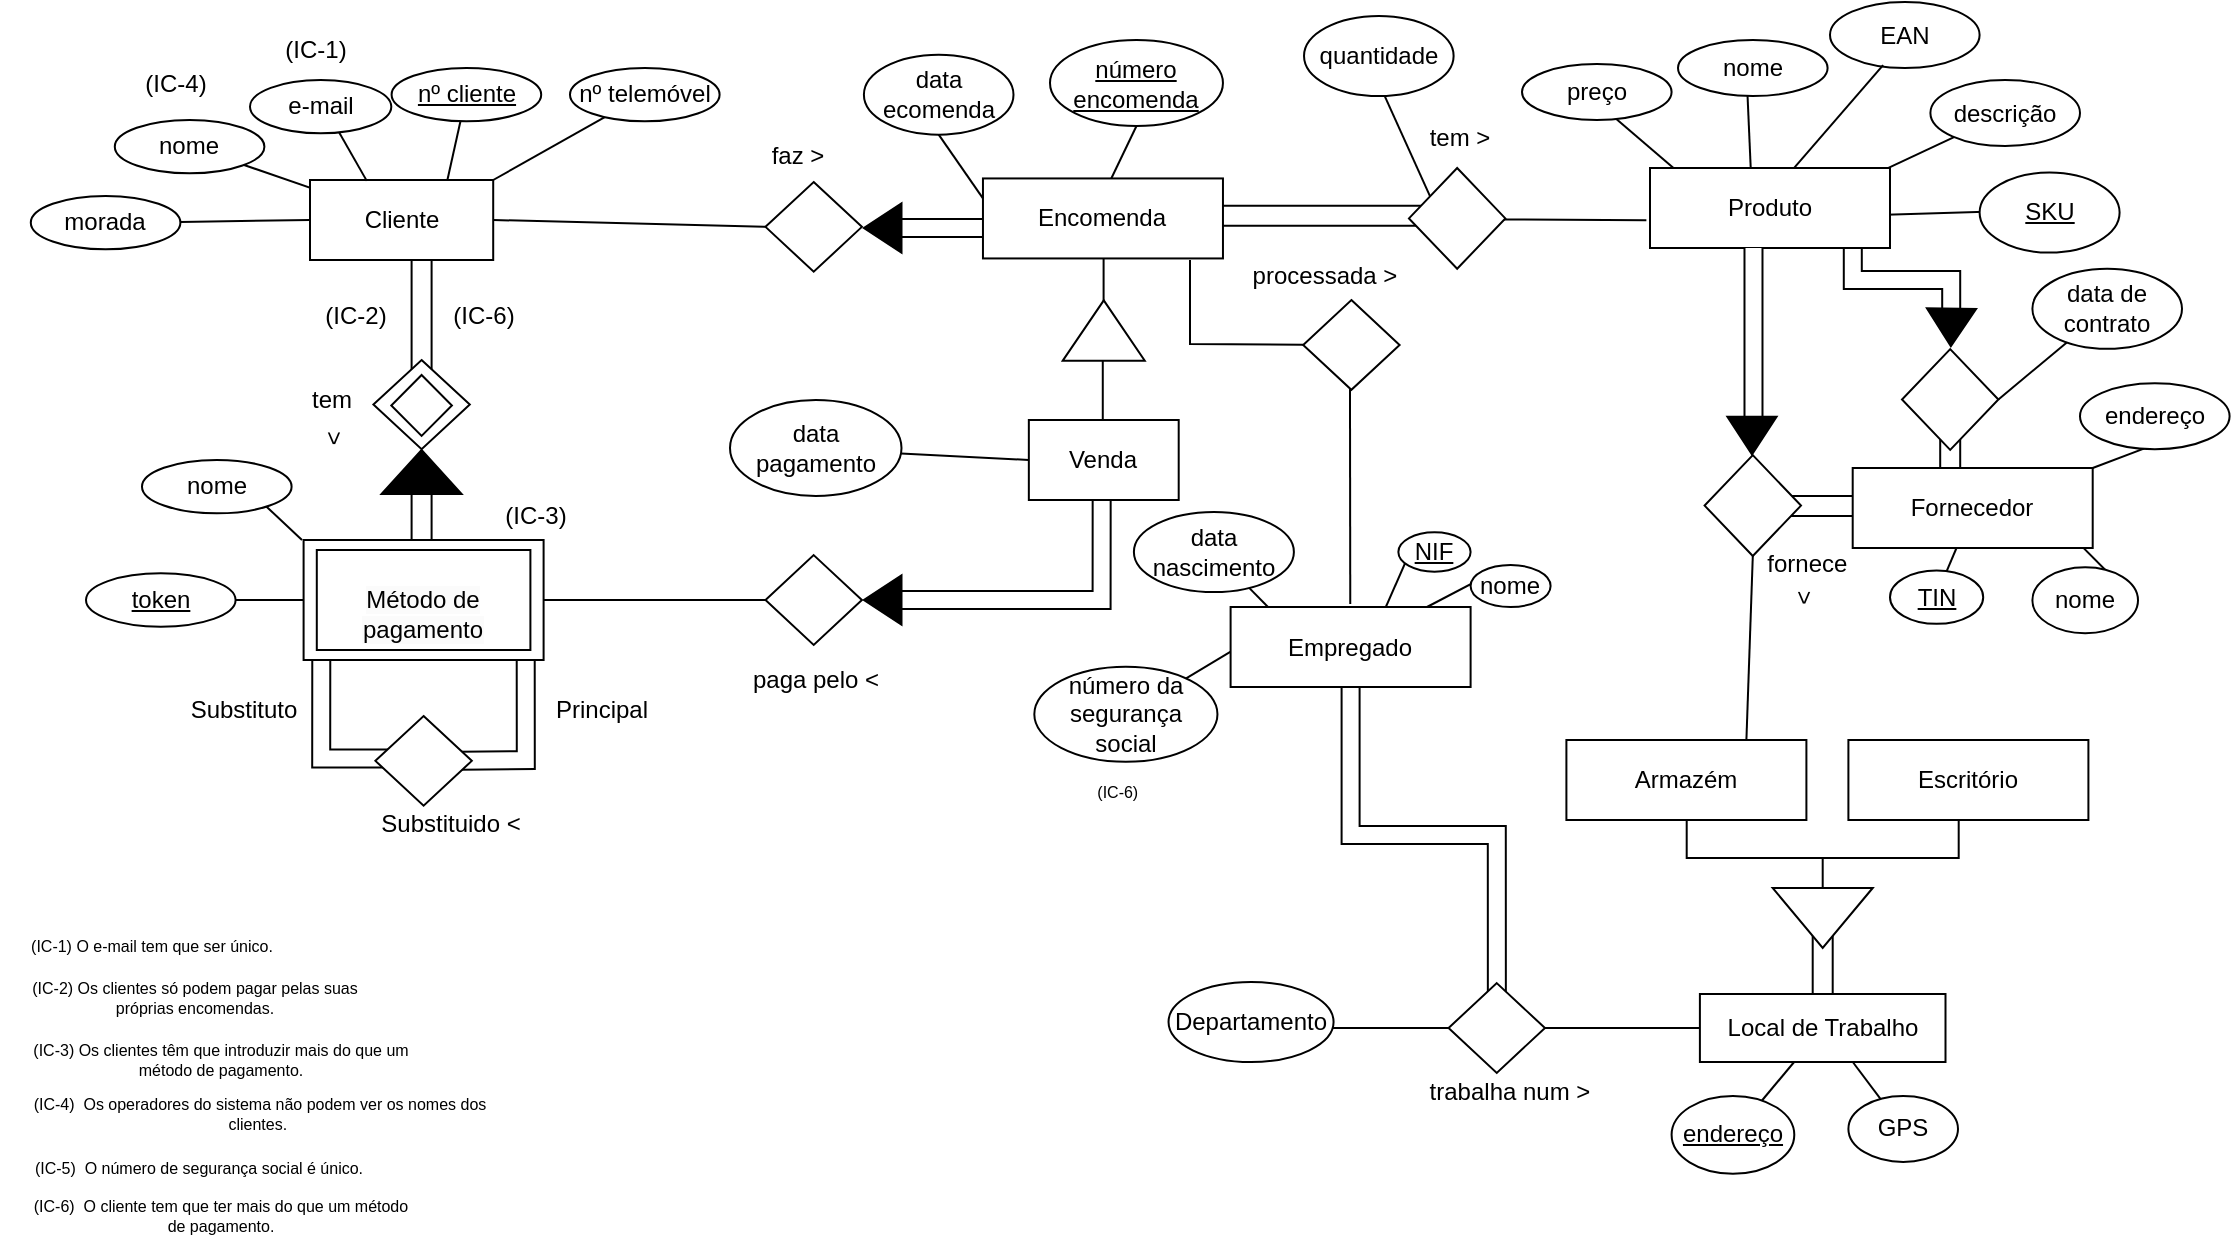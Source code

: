 <mxfile version="21.2.9" type="github">
  <diagram name="Página-1" id="aeVE_0QP12hosvdcAEiu">
    <mxGraphModel dx="1187" dy="674" grid="1" gridSize="10" guides="1" tooltips="1" connect="1" arrows="1" fold="1" page="1" pageScale="1" pageWidth="1169" pageHeight="827" math="0" shadow="0">
      <root>
        <mxCell id="0" />
        <mxCell id="1" parent="0" />
        <mxCell id="RuHYsbijBRLqxRh3P46q-17" value="" style="shape=filledEdge;curved=0;rounded=0;fixDash=1;endArrow=none;strokeWidth=10;fillColor=#ffffff;edgeStyle=orthogonalEdgeStyle;html=1;entryX=0.845;entryY=0.944;entryDx=0;entryDy=0;entryPerimeter=0;" edge="1" parent="1" source="RuHYsbijBRLqxRh3P46q-14" target="XoQEpPvW4UXOymJID51b-102">
          <mxGeometry width="60" height="40" relative="1" as="geometry">
            <mxPoint x="889.99" y="186.96" as="sourcePoint" />
            <mxPoint x="951.34" y="144.66" as="targetPoint" />
            <Array as="points">
              <mxPoint x="1001" y="160" />
              <mxPoint x="951" y="160" />
            </Array>
          </mxGeometry>
        </mxCell>
        <mxCell id="RuHYsbijBRLqxRh3P46q-8" value="" style="shape=partialRectangle;whiteSpace=wrap;html=1;left=0;right=0;fillColor=none;rotation=0;" vertex="1" parent="1">
          <mxGeometry x="916" y="268" width="60" height="10" as="geometry" />
        </mxCell>
        <mxCell id="RuHYsbijBRLqxRh3P46q-7" value="" style="shape=partialRectangle;whiteSpace=wrap;html=1;left=0;right=0;fillColor=none;rotation=90;" vertex="1" parent="1">
          <mxGeometry x="970.1" y="227.96" width="60" height="10" as="geometry" />
        </mxCell>
        <mxCell id="RuHYsbijBRLqxRh3P46q-6" value="" style="endArrow=none;html=1;rounded=0;entryX=0.952;entryY=0.97;entryDx=0;entryDy=0;entryPerimeter=0;exitX=0.743;exitY=0.127;exitDx=0;exitDy=0;exitPerimeter=0;" edge="1" parent="1" source="j0QKD9REqWJEBM6iFjKV-131" target="j0QKD9REqWJEBM6iFjKV-123">
          <mxGeometry width="50" height="50" relative="1" as="geometry">
            <mxPoint x="1070.2" y="327" as="sourcePoint" />
            <mxPoint x="1120.2" y="277" as="targetPoint" />
          </mxGeometry>
        </mxCell>
        <mxCell id="Mku-w9CaR9M3IDNuvVJk-2" value="" style="endArrow=none;html=1;rounded=0;exitX=-0.015;exitY=0.654;exitDx=0;exitDy=0;entryX=0.841;entryY=0.51;entryDx=0;entryDy=0;entryPerimeter=0;exitPerimeter=0;" parent="1" source="XoQEpPvW4UXOymJID51b-102" target="XoQEpPvW4UXOymJID51b-15" edge="1">
          <mxGeometry width="50" height="50" relative="1" as="geometry">
            <mxPoint x="844.1" y="128.69" as="sourcePoint" />
            <mxPoint x="779.1" y="129.69" as="targetPoint" />
          </mxGeometry>
        </mxCell>
        <mxCell id="Mku-w9CaR9M3IDNuvVJk-3" value="" style="endArrow=none;html=1;rounded=0;exitX=0.515;exitY=0.883;exitDx=0;exitDy=0;exitPerimeter=0;" parent="1" edge="1">
          <mxGeometry width="50" height="50" relative="1" as="geometry">
            <mxPoint x="699.96" y="190" as="sourcePoint" />
            <mxPoint x="700.13" y="322" as="targetPoint" />
            <Array as="points" />
          </mxGeometry>
        </mxCell>
        <mxCell id="XoQEpPvW4UXOymJID51b-99" value="" style="shape=filledEdge;curved=0;rounded=0;fixDash=1;endArrow=none;strokeWidth=10;fillColor=#ffffff;edgeStyle=orthogonalEdgeStyle;html=1;entryX=0.978;entryY=0.905;entryDx=0;entryDy=0;entryPerimeter=0;" parent="1" target="XoQEpPvW4UXOymJID51b-95" edge="1">
          <mxGeometry width="60" height="40" relative="1" as="geometry">
            <mxPoint x="254" y="400.36" as="sourcePoint" />
            <mxPoint x="314" y="360.36" as="targetPoint" />
            <Array as="points">
              <mxPoint x="255" y="400" />
              <mxPoint x="288" y="400" />
            </Array>
          </mxGeometry>
        </mxCell>
        <mxCell id="XoQEpPvW4UXOymJID51b-100" value="" style="shape=filledEdge;curved=0;rounded=0;fixDash=1;endArrow=none;strokeWidth=10;fillColor=#ffffff;edgeStyle=orthogonalEdgeStyle;html=1;exitX=0.021;exitY=0.898;exitDx=0;exitDy=0;exitPerimeter=0;entryX=0.152;entryY=0.474;entryDx=0;entryDy=0;entryPerimeter=0;" parent="1" source="XoQEpPvW4UXOymJID51b-95" target="XoQEpPvW4UXOymJID51b-17" edge="1">
          <mxGeometry width="60" height="40" relative="1" as="geometry">
            <mxPoint x="112.88" y="389.52" as="sourcePoint" />
            <mxPoint x="210" y="400" as="targetPoint" />
            <Array as="points">
              <mxPoint x="186" y="399" />
            </Array>
          </mxGeometry>
        </mxCell>
        <mxCell id="XoQEpPvW4UXOymJID51b-89" value="" style="shape=filledEdge;curved=0;rounded=0;fixDash=1;endArrow=none;strokeWidth=10;fillColor=#ffffff;edgeStyle=orthogonalEdgeStyle;html=1;exitX=0.5;exitY=1;exitDx=0;exitDy=0;entryX=0.501;entryY=0.188;entryDx=0;entryDy=0;entryPerimeter=0;" parent="1" source="XoQEpPvW4UXOymJID51b-48" target="XoQEpPvW4UXOymJID51b-82" edge="1">
          <mxGeometry width="60" height="40" relative="1" as="geometry">
            <mxPoint x="690" y="450" as="sourcePoint" />
            <mxPoint x="720" y="540" as="targetPoint" />
          </mxGeometry>
        </mxCell>
        <mxCell id="XoQEpPvW4UXOymJID51b-73" value="" style="endArrow=none;html=1;rounded=0;entryX=0.413;entryY=0.045;entryDx=0;entryDy=0;entryPerimeter=0;" parent="1" source="XoQEpPvW4UXOymJID51b-48" target="XoQEpPvW4UXOymJID51b-63" edge="1">
          <mxGeometry width="50" height="50" relative="1" as="geometry">
            <mxPoint x="745.73" y="363" as="sourcePoint" />
            <mxPoint x="768.73" y="387" as="targetPoint" />
            <Array as="points" />
          </mxGeometry>
        </mxCell>
        <mxCell id="BxM8ZP69CIJhuokj28JI-13" value="" style="endArrow=none;html=1;rounded=0;" parent="1" target="BxM8ZP69CIJhuokj28JI-14" edge="1">
          <mxGeometry width="50" height="50" relative="1" as="geometry">
            <mxPoint x="190" y="117.33" as="sourcePoint" />
            <mxPoint x="224" y="90.663" as="targetPoint" />
          </mxGeometry>
        </mxCell>
        <mxCell id="XoQEpPvW4UXOymJID51b-60" value="" style="endArrow=none;html=1;rounded=0;exitX=0.028;exitY=0.508;exitDx=0;exitDy=0;exitPerimeter=0;" parent="1" source="XoQEpPvW4UXOymJID51b-48" target="XoQEpPvW4UXOymJID51b-61" edge="1">
          <mxGeometry width="50" height="50" relative="1" as="geometry">
            <mxPoint x="644.42" y="462.5" as="sourcePoint" />
            <mxPoint x="630.02" y="414.72" as="targetPoint" />
            <Array as="points" />
          </mxGeometry>
        </mxCell>
        <mxCell id="XoQEpPvW4UXOymJID51b-59" value="" style="endArrow=none;html=1;rounded=0;exitX=0.162;exitY=0.019;exitDx=0;exitDy=0;exitPerimeter=0;" parent="1" source="XoQEpPvW4UXOymJID51b-48" target="XoQEpPvW4UXOymJID51b-62" edge="1">
          <mxGeometry width="50" height="50" relative="1" as="geometry">
            <mxPoint x="649.6" y="363.5" as="sourcePoint" />
            <mxPoint x="628.42" y="409.5" as="targetPoint" />
            <Array as="points" />
          </mxGeometry>
        </mxCell>
        <mxCell id="XoQEpPvW4UXOymJID51b-65" value="" style="endArrow=none;html=1;rounded=0;entryX=0.24;entryY=0.175;entryDx=0;entryDy=0;entryPerimeter=0;exitX=0.5;exitY=1;exitDx=0;exitDy=0;" parent="1" source="XoQEpPvW4UXOymJID51b-48" target="XoQEpPvW4UXOymJID51b-64" edge="1">
          <mxGeometry width="50" height="50" relative="1" as="geometry">
            <mxPoint x="694.42" y="460.5" as="sourcePoint" />
            <mxPoint x="638.42" y="419.5" as="targetPoint" />
            <Array as="points" />
          </mxGeometry>
        </mxCell>
        <mxCell id="XoQEpPvW4UXOymJID51b-38" value="" style="endArrow=none;html=1;rounded=0;" parent="1" edge="1">
          <mxGeometry width="50" height="50" relative="1" as="geometry">
            <mxPoint x="576.8" y="171.52" as="sourcePoint" />
            <mxPoint x="576.8" y="141.52" as="targetPoint" />
          </mxGeometry>
        </mxCell>
        <mxCell id="XoQEpPvW4UXOymJID51b-32" value="" style="shape=filledEdge;curved=0;rounded=0;fixDash=1;endArrow=none;strokeWidth=10;fillColor=#ffffff;edgeStyle=orthogonalEdgeStyle;html=1;exitX=0;exitY=0.5;exitDx=0;exitDy=0;entryX=0.486;entryY=0.928;entryDx=0;entryDy=0;entryPerimeter=0;" parent="1" source="XoQEpPvW4UXOymJID51b-28" target="j0QKD9REqWJEBM6iFjKV-30" edge="1">
          <mxGeometry width="60" height="40" relative="1" as="geometry">
            <mxPoint x="610" y="314.75" as="sourcePoint" />
            <mxPoint x="670" y="274.75" as="targetPoint" />
          </mxGeometry>
        </mxCell>
        <mxCell id="j0QKD9REqWJEBM6iFjKV-134" value="" style="endArrow=none;html=1;rounded=0;entryX=1;entryY=0;entryDx=0;entryDy=0;exitX=0.427;exitY=0.991;exitDx=0;exitDy=0;exitPerimeter=0;" parent="1" source="XoQEpPvW4UXOymJID51b-46" target="j0QKD9REqWJEBM6iFjKV-123" edge="1">
          <mxGeometry width="50" height="50" relative="1" as="geometry">
            <mxPoint x="1106.519" y="218.427" as="sourcePoint" />
            <mxPoint x="1032" y="254" as="targetPoint" />
            <Array as="points" />
          </mxGeometry>
        </mxCell>
        <mxCell id="j0QKD9REqWJEBM6iFjKV-119" value="" style="endArrow=none;html=1;rounded=0;entryX=0.464;entryY=0.942;entryDx=0;entryDy=0;entryPerimeter=0;" parent="1" target="j0QKD9REqWJEBM6iFjKV-107" edge="1">
          <mxGeometry width="50" height="50" relative="1" as="geometry">
            <mxPoint x="900.523" y="107.82" as="sourcePoint" />
            <mxPoint x="853" y="57" as="targetPoint" />
            <Array as="points" />
          </mxGeometry>
        </mxCell>
        <mxCell id="j0QKD9REqWJEBM6iFjKV-118" value="" style="endArrow=none;html=1;rounded=0;exitX=0.175;exitY=0.059;exitDx=0;exitDy=0;entryX=0.605;entryY=0.923;entryDx=0;entryDy=0;entryPerimeter=0;exitPerimeter=0;" parent="1" target="j0QKD9REqWJEBM6iFjKV-106" edge="1">
          <mxGeometry width="50" height="50" relative="1" as="geometry">
            <mxPoint x="868.9" y="110.18" as="sourcePoint" />
            <mxPoint x="854.6" y="62.22" as="targetPoint" />
            <Array as="points" />
          </mxGeometry>
        </mxCell>
        <mxCell id="j0QKD9REqWJEBM6iFjKV-117" value="" style="endArrow=none;html=1;rounded=0;entryX=0.5;entryY=1;entryDx=0;entryDy=0;exitX=0;exitY=0.25;exitDx=0;exitDy=0;" parent="1" target="j0QKD9REqWJEBM6iFjKV-47" edge="1">
          <mxGeometry width="50" height="50" relative="1" as="geometry">
            <mxPoint x="579.8" y="111" as="sourcePoint" />
            <mxPoint x="557.8" y="79" as="targetPoint" />
            <Array as="points" />
          </mxGeometry>
        </mxCell>
        <mxCell id="j0QKD9REqWJEBM6iFjKV-114" value="" style="shape=filledEdge;curved=0;rounded=0;fixDash=1;endArrow=none;strokeWidth=10;fillColor=#ffffff;edgeStyle=orthogonalEdgeStyle;html=1;entryX=0.921;entryY=0.5;entryDx=0;entryDy=0;entryPerimeter=0;" parent="1" edge="1">
          <mxGeometry width="60" height="40" relative="1" as="geometry">
            <mxPoint x="543.48" y="134" as="sourcePoint" />
            <mxPoint x="469.435" y="134.0" as="targetPoint" />
            <Array as="points">
              <mxPoint x="527" y="134" />
            </Array>
          </mxGeometry>
        </mxCell>
        <mxCell id="j0QKD9REqWJEBM6iFjKV-113" value="" style="shape=filledEdge;curved=0;rounded=0;fixDash=1;endArrow=none;strokeWidth=10;fillColor=#ffffff;edgeStyle=orthogonalEdgeStyle;html=1;entryX=0.921;entryY=0.5;entryDx=0;entryDy=0;entryPerimeter=0;" parent="1" source="j0QKD9REqWJEBM6iFjKV-78" edge="1">
          <mxGeometry width="60" height="40" relative="1" as="geometry">
            <mxPoint x="532.48" y="134" as="sourcePoint" />
            <mxPoint x="467.683" y="134" as="targetPoint" />
            <Array as="points">
              <mxPoint x="516" y="134" />
            </Array>
          </mxGeometry>
        </mxCell>
        <mxCell id="j0QKD9REqWJEBM6iFjKV-103" value="" style="endArrow=none;html=1;rounded=0;exitX=0.394;exitY=0.147;exitDx=0;exitDy=0;entryX=0.535;entryY=0.983;entryDx=0;entryDy=0;entryPerimeter=0;exitPerimeter=0;" parent="1" target="j0QKD9REqWJEBM6iFjKV-102" edge="1">
          <mxGeometry width="50" height="50" relative="1" as="geometry">
            <mxPoint x="740.442" y="119.074" as="sourcePoint" />
            <mxPoint x="679.986" y="88.54" as="targetPoint" />
            <Array as="points" />
          </mxGeometry>
        </mxCell>
        <mxCell id="j0QKD9REqWJEBM6iFjKV-94" value="" style="shape=partialRectangle;whiteSpace=wrap;html=1;top=0;bottom=0;fillColor=none;rotation=-90;" parent="1" vertex="1">
          <mxGeometry x="681.79" y="66.19" width="10" height="123.27" as="geometry" />
        </mxCell>
        <mxCell id="j0QKD9REqWJEBM6iFjKV-70" value="" style="shape=partialRectangle;whiteSpace=wrap;html=1;top=0;bottom=0;fillColor=none;" parent="1" vertex="1">
          <mxGeometry x="230.8" y="260" width="10" height="34" as="geometry" />
        </mxCell>
        <mxCell id="BxM8ZP69CIJhuokj28JI-1" value="&lt;div&gt;Cliente&lt;/div&gt;" style="rounded=0;whiteSpace=wrap;html=1;" parent="1" vertex="1">
          <mxGeometry x="180" y="110" width="91.6" height="40" as="geometry" />
        </mxCell>
        <mxCell id="BxM8ZP69CIJhuokj28JI-2" value="" style="endArrow=none;html=1;rounded=0;exitX=0.75;exitY=0;exitDx=0;exitDy=0;" parent="1" source="BxM8ZP69CIJhuokj28JI-1" target="BxM8ZP69CIJhuokj28JI-3" edge="1">
          <mxGeometry width="50" height="50" relative="1" as="geometry">
            <mxPoint x="271.6" y="118" as="sourcePoint" />
            <mxPoint x="305.6" y="91.333" as="targetPoint" />
          </mxGeometry>
        </mxCell>
        <mxCell id="BxM8ZP69CIJhuokj28JI-3" value="nº cliente" style="ellipse;whiteSpace=wrap;html=1;fontStyle=4" parent="1" vertex="1">
          <mxGeometry x="220.8" y="53.997" width="74.8" height="26.667" as="geometry" />
        </mxCell>
        <mxCell id="BxM8ZP69CIJhuokj28JI-4" value="" style="endArrow=none;html=1;rounded=0;exitX=0.31;exitY=0.011;exitDx=0;exitDy=0;exitPerimeter=0;entryX=0.609;entryY=0.879;entryDx=0;entryDy=0;entryPerimeter=0;" parent="1" source="BxM8ZP69CIJhuokj28JI-1" target="XoQEpPvW4UXOymJID51b-97" edge="1">
          <mxGeometry width="50" height="50" relative="1" as="geometry">
            <mxPoint x="233.52" y="118" as="sourcePoint" />
            <mxPoint x="192.048" y="86.305" as="targetPoint" />
          </mxGeometry>
        </mxCell>
        <mxCell id="BxM8ZP69CIJhuokj28JI-9" value="" style="endArrow=none;html=1;rounded=0;exitX=1;exitY=0;exitDx=0;exitDy=0;" parent="1" source="BxM8ZP69CIJhuokj28JI-1" target="BxM8ZP69CIJhuokj28JI-10" edge="1">
          <mxGeometry width="50" height="50" relative="1" as="geometry">
            <mxPoint x="281.6" y="128" as="sourcePoint" />
            <mxPoint x="315.6" y="101.333" as="targetPoint" />
          </mxGeometry>
        </mxCell>
        <mxCell id="BxM8ZP69CIJhuokj28JI-10" value="nº telemóvel" style="ellipse;whiteSpace=wrap;html=1;" parent="1" vertex="1">
          <mxGeometry x="310" y="53.997" width="74.8" height="26.667" as="geometry" />
        </mxCell>
        <mxCell id="BxM8ZP69CIJhuokj28JI-11" value="" style="endArrow=none;html=1;rounded=0;exitX=0;exitY=0.5;exitDx=0;exitDy=0;" parent="1" source="BxM8ZP69CIJhuokj28JI-1" target="BxM8ZP69CIJhuokj28JI-12" edge="1">
          <mxGeometry width="50" height="50" relative="1" as="geometry">
            <mxPoint x="291.6" y="138" as="sourcePoint" />
            <mxPoint x="325.6" y="111.333" as="targetPoint" />
          </mxGeometry>
        </mxCell>
        <mxCell id="BxM8ZP69CIJhuokj28JI-12" value="morada" style="ellipse;whiteSpace=wrap;html=1;" parent="1" vertex="1">
          <mxGeometry x="40.4" y="117.997" width="74.8" height="26.667" as="geometry" />
        </mxCell>
        <mxCell id="BxM8ZP69CIJhuokj28JI-14" value="nome" style="ellipse;whiteSpace=wrap;html=1;" parent="1" vertex="1">
          <mxGeometry x="82.4" y="79.997" width="74.8" height="26.667" as="geometry" />
        </mxCell>
        <mxCell id="BxM8ZP69CIJhuokj28JI-18" value="" style="shape=partialRectangle;whiteSpace=wrap;html=1;top=0;bottom=0;fillColor=none;" parent="1" vertex="1">
          <mxGeometry x="230.8" y="150" width="10" height="60" as="geometry" />
        </mxCell>
        <mxCell id="BxM8ZP69CIJhuokj28JI-20" value="tem&lt;br&gt;" style="text;html=1;strokeColor=none;fillColor=none;align=center;verticalAlign=middle;whiteSpace=wrap;rounded=0;rotation=0;" parent="1" vertex="1">
          <mxGeometry x="160.8" y="204.75" width="60" height="30" as="geometry" />
        </mxCell>
        <mxCell id="BxM8ZP69CIJhuokj28JI-27" value="" style="endArrow=none;html=1;rounded=0;entryX=0.5;entryY=0;entryDx=0;entryDy=0;" parent="1" target="BxM8ZP69CIJhuokj28JI-28" edge="1">
          <mxGeometry width="50" height="50" relative="1" as="geometry">
            <mxPoint x="176" y="290" as="sourcePoint" />
            <mxPoint x="148.4" y="373.693" as="targetPoint" />
            <Array as="points">
              <mxPoint x="176" y="290" />
            </Array>
          </mxGeometry>
        </mxCell>
        <mxCell id="BxM8ZP69CIJhuokj28JI-28" value="nome" style="ellipse;whiteSpace=wrap;html=1;" parent="1" vertex="1">
          <mxGeometry x="96" y="249.997" width="74.8" height="26.667" as="geometry" />
        </mxCell>
        <mxCell id="BxM8ZP69CIJhuokj28JI-29" value="&lt;div&gt;&lt;br&gt;&lt;/div&gt;&lt;div&gt;&lt;br&gt;&lt;/div&gt;" style="shape=partialRectangle;whiteSpace=wrap;html=1;top=0;bottom=0;fillColor=none;rotation=-180;" parent="1" vertex="1">
          <mxGeometry x="931.35" y="478" width="10" height="39" as="geometry" />
        </mxCell>
        <mxCell id="BxM8ZP69CIJhuokj28JI-32" value="" style="strokeWidth=1;html=1;shape=mxgraph.flowchart.annotation_2;align=left;labelPosition=right;pointerEvents=1;rotation=-90;" parent="1" vertex="1">
          <mxGeometry x="916.35" y="381" width="40" height="136" as="geometry" />
        </mxCell>
        <mxCell id="BxM8ZP69CIJhuokj28JI-30" value="" style="triangle;whiteSpace=wrap;html=1;rotation=90;" parent="1" vertex="1">
          <mxGeometry x="921.35" y="454" width="30" height="50" as="geometry" />
        </mxCell>
        <mxCell id="BxM8ZP69CIJhuokj28JI-33" value="Local de Trabalho" style="rounded=0;whiteSpace=wrap;html=1;" parent="1" vertex="1">
          <mxGeometry x="874.95" y="517" width="122.8" height="34" as="geometry" />
        </mxCell>
        <mxCell id="BxM8ZP69CIJhuokj28JI-48" value="Substituido &amp;lt;" style="text;html=1;strokeColor=none;fillColor=none;align=center;verticalAlign=middle;whiteSpace=wrap;rounded=0;" parent="1" vertex="1">
          <mxGeometry x="210.8" y="417" width="79.2" height="30" as="geometry" />
        </mxCell>
        <mxCell id="BxM8ZP69CIJhuokj28JI-50" value="&lt;div&gt;&lt;font style=&quot;font-size: 12px;&quot;&gt;(IC-3)&lt;/font&gt;&lt;/div&gt;" style="text;html=1;strokeColor=none;fillColor=none;align=center;verticalAlign=middle;whiteSpace=wrap;rounded=0;fontSize=8;" parent="1" vertex="1">
          <mxGeometry x="260.9" y="262" width="64.2" height="32" as="geometry" />
        </mxCell>
        <mxCell id="j0QKD9REqWJEBM6iFjKV-2" value="&amp;gt;" style="text;html=1;strokeColor=none;fillColor=none;align=center;verticalAlign=middle;whiteSpace=wrap;rounded=0;rotation=90;" parent="1" vertex="1">
          <mxGeometry x="161.8" y="224" width="60" height="30" as="geometry" />
        </mxCell>
        <mxCell id="j0QKD9REqWJEBM6iFjKV-14" value="Encomenda" style="rounded=0;whiteSpace=wrap;html=1;" parent="1" vertex="1">
          <mxGeometry x="516.48" y="109.22" width="120" height="40" as="geometry" />
        </mxCell>
        <mxCell id="j0QKD9REqWJEBM6iFjKV-27" value="" style="triangle;whiteSpace=wrap;html=1;rotation=-90;" parent="1" vertex="1">
          <mxGeometry x="561.82" y="164.75" width="30.13" height="41" as="geometry" />
        </mxCell>
        <mxCell id="j0QKD9REqWJEBM6iFjKV-30" value="Venda" style="rounded=0;whiteSpace=wrap;html=1;" parent="1" vertex="1">
          <mxGeometry x="539.42" y="230" width="74.93" height="40" as="geometry" />
        </mxCell>
        <mxCell id="j0QKD9REqWJEBM6iFjKV-40" value="" style="endArrow=none;html=1;rounded=0;exitX=0;exitY=0.5;exitDx=0;exitDy=0;entryX=1;entryY=0.5;entryDx=0;entryDy=0;" parent="1" source="BxM8ZP69CIJhuokj28JI-21" target="j0QKD9REqWJEBM6iFjKV-41" edge="1">
          <mxGeometry width="50" height="50" relative="1" as="geometry">
            <mxPoint x="56" y="350" as="sourcePoint" />
            <mxPoint x="82.14" y="334.538" as="targetPoint" />
            <Array as="points">
              <mxPoint x="156" y="320" />
            </Array>
          </mxGeometry>
        </mxCell>
        <mxCell id="j0QKD9REqWJEBM6iFjKV-41" value="token" style="ellipse;whiteSpace=wrap;html=1;fontStyle=4" parent="1" vertex="1">
          <mxGeometry x="68" y="306.667" width="74.8" height="26.667" as="geometry" />
        </mxCell>
        <mxCell id="j0QKD9REqWJEBM6iFjKV-44" value="faz &amp;gt;" style="text;html=1;strokeColor=none;fillColor=none;align=center;verticalAlign=middle;whiteSpace=wrap;rounded=0;rotation=0;" parent="1" vertex="1">
          <mxGeometry x="393.95" y="83" width="60" height="30" as="geometry" />
        </mxCell>
        <mxCell id="j0QKD9REqWJEBM6iFjKV-46" value="" style="endArrow=none;html=1;rounded=0;entryX=0.5;entryY=1;entryDx=0;entryDy=0;exitX=0;exitY=0.25;exitDx=0;exitDy=0;" parent="1" source="j0QKD9REqWJEBM6iFjKV-14" target="j0QKD9REqWJEBM6iFjKV-50" edge="1">
          <mxGeometry width="50" height="50" relative="1" as="geometry">
            <mxPoint x="535.68" y="109.22" as="sourcePoint" />
            <mxPoint x="471.56" y="99.883" as="targetPoint" />
            <Array as="points" />
          </mxGeometry>
        </mxCell>
        <mxCell id="j0QKD9REqWJEBM6iFjKV-47" value="número encomenda" style="ellipse;whiteSpace=wrap;html=1;fontStyle=4" parent="1" vertex="1">
          <mxGeometry x="550" y="40" width="86.48" height="43" as="geometry" />
        </mxCell>
        <mxCell id="j0QKD9REqWJEBM6iFjKV-50" value="data ecomenda" style="ellipse;whiteSpace=wrap;html=1;" parent="1" vertex="1">
          <mxGeometry x="456.95" y="47.33" width="74.8" height="40" as="geometry" />
        </mxCell>
        <mxCell id="j0QKD9REqWJEBM6iFjKV-55" value="data pagamento" style="ellipse;whiteSpace=wrap;html=1;" parent="1" vertex="1">
          <mxGeometry x="390" y="220" width="85.75" height="48" as="geometry" />
        </mxCell>
        <mxCell id="BxM8ZP69CIJhuokj28JI-21" value="" style="rounded=0;whiteSpace=wrap;html=1;" parent="1" vertex="1">
          <mxGeometry x="176.8" y="290" width="120" height="60" as="geometry" />
        </mxCell>
        <mxCell id="j0QKD9REqWJEBM6iFjKV-71" value="" style="triangle;whiteSpace=wrap;html=1;rotation=-90;fillColor=#000000;" parent="1" vertex="1">
          <mxGeometry x="224.8" y="236" width="22" height="40" as="geometry" />
        </mxCell>
        <mxCell id="j0QKD9REqWJEBM6iFjKV-98" value="tem &amp;gt;" style="text;html=1;strokeColor=none;fillColor=none;align=center;verticalAlign=middle;whiteSpace=wrap;rounded=0;rotation=0;" parent="1" vertex="1">
          <mxGeometry x="724.8" y="74" width="60" height="30" as="geometry" />
        </mxCell>
        <mxCell id="j0QKD9REqWJEBM6iFjKV-102" value="quantidade" style="ellipse;whiteSpace=wrap;html=1;" parent="1" vertex="1">
          <mxGeometry x="677.01" y="28" width="74.8" height="40" as="geometry" />
        </mxCell>
        <mxCell id="j0QKD9REqWJEBM6iFjKV-106" value="preço" style="ellipse;whiteSpace=wrap;html=1;" parent="1" vertex="1">
          <mxGeometry x="786.0" y="52" width="74.8" height="28" as="geometry" />
        </mxCell>
        <mxCell id="j0QKD9REqWJEBM6iFjKV-107" value="nome" style="ellipse;whiteSpace=wrap;html=1;" parent="1" vertex="1">
          <mxGeometry x="864" y="40" width="74.8" height="28" as="geometry" />
        </mxCell>
        <mxCell id="j0QKD9REqWJEBM6iFjKV-108" value="descrição" style="ellipse;whiteSpace=wrap;html=1;" parent="1" vertex="1">
          <mxGeometry x="990.2" y="60" width="74.8" height="33" as="geometry" />
        </mxCell>
        <mxCell id="j0QKD9REqWJEBM6iFjKV-112" value="EAN" style="ellipse;whiteSpace=wrap;html=1;" parent="1" vertex="1">
          <mxGeometry x="940" y="21.0" width="74.8" height="33" as="geometry" />
        </mxCell>
        <mxCell id="j0QKD9REqWJEBM6iFjKV-78" value="" style="triangle;whiteSpace=wrap;html=1;rotation=-180;fillColor=#000000;" parent="1" vertex="1">
          <mxGeometry x="456.95" y="121.7" width="18.8" height="24.6" as="geometry" />
        </mxCell>
        <mxCell id="j0QKD9REqWJEBM6iFjKV-120" value="" style="endArrow=none;html=1;rounded=0;entryX=0.355;entryY=0.957;entryDx=0;entryDy=0;entryPerimeter=0;" parent="1" target="j0QKD9REqWJEBM6iFjKV-112" edge="1">
          <mxGeometry width="50" height="50" relative="1" as="geometry">
            <mxPoint x="918.719" y="107.82" as="sourcePoint" />
            <mxPoint x="863" y="67" as="targetPoint" />
            <Array as="points" />
          </mxGeometry>
        </mxCell>
        <mxCell id="j0QKD9REqWJEBM6iFjKV-121" value="" style="endArrow=none;html=1;rounded=0;exitX=0.994;exitY=0.119;exitDx=0;exitDy=0;exitPerimeter=0;" parent="1" target="j0QKD9REqWJEBM6iFjKV-108" edge="1">
          <mxGeometry width="50" height="50" relative="1" as="geometry">
            <mxPoint x="950.8" y="112.58" as="sourcePoint" />
            <mxPoint x="873" y="77" as="targetPoint" />
            <Array as="points" />
          </mxGeometry>
        </mxCell>
        <mxCell id="j0QKD9REqWJEBM6iFjKV-122" value="" style="endArrow=none;html=1;rounded=0;exitX=1;exitY=0.5;exitDx=0;exitDy=0;entryX=0.217;entryY=0.48;entryDx=0;entryDy=0;entryPerimeter=0;" parent="1" target="Mku-w9CaR9M3IDNuvVJk-24" edge="1">
          <mxGeometry width="50" height="50" relative="1" as="geometry">
            <mxPoint x="951.4" y="127.82" as="sourcePoint" />
            <mxPoint x="1008.051" y="129.215" as="targetPoint" />
            <Array as="points" />
          </mxGeometry>
        </mxCell>
        <mxCell id="j0QKD9REqWJEBM6iFjKV-123" value="Fornecedor" style="rounded=0;whiteSpace=wrap;html=1;" parent="1" vertex="1">
          <mxGeometry x="951.35" y="254" width="120" height="40" as="geometry" />
        </mxCell>
        <mxCell id="j0QKD9REqWJEBM6iFjKV-126" value="&lt;div&gt;&amp;nbsp;fornece&lt;/div&gt;" style="text;html=1;strokeColor=none;fillColor=none;align=center;verticalAlign=middle;whiteSpace=wrap;rounded=0;rotation=0;" parent="1" vertex="1">
          <mxGeometry x="897.35" y="287" width="60" height="30" as="geometry" />
        </mxCell>
        <mxCell id="j0QKD9REqWJEBM6iFjKV-131" value="nome" style="ellipse;whiteSpace=wrap;html=1;" parent="1" vertex="1">
          <mxGeometry x="1041.2" y="303.57" width="52.8" height="33" as="geometry" />
        </mxCell>
        <mxCell id="j0QKD9REqWJEBM6iFjKV-132" value="TIN" style="ellipse;whiteSpace=wrap;html=1;fontStyle=4" parent="1" vertex="1">
          <mxGeometry x="970.0" y="305.24" width="46.6" height="26.67" as="geometry" />
        </mxCell>
        <mxCell id="j0QKD9REqWJEBM6iFjKV-136" value="" style="endArrow=none;html=1;rounded=0;" parent="1" source="j0QKD9REqWJEBM6iFjKV-132" target="j0QKD9REqWJEBM6iFjKV-123" edge="1">
          <mxGeometry width="50" height="50" relative="1" as="geometry">
            <mxPoint x="1095" y="334" as="sourcePoint" />
            <mxPoint x="1067" y="293" as="targetPoint" />
            <Array as="points" />
          </mxGeometry>
        </mxCell>
        <mxCell id="j0QKD9REqWJEBM6iFjKV-140" value="Armazém" style="rounded=0;whiteSpace=wrap;html=1;" parent="1" vertex="1">
          <mxGeometry x="808.2" y="390" width="120" height="40" as="geometry" />
        </mxCell>
        <mxCell id="j0QKD9REqWJEBM6iFjKV-145" value="data de contrato" style="ellipse;whiteSpace=wrap;html=1;" parent="1" vertex="1">
          <mxGeometry x="1041.2" y="154.39" width="74.8" height="40" as="geometry" />
        </mxCell>
        <mxCell id="j0QKD9REqWJEBM6iFjKV-146" value="" style="endArrow=none;html=1;rounded=0;entryX=1;entryY=0.5;entryDx=0;entryDy=0;" parent="1" source="j0QKD9REqWJEBM6iFjKV-145" target="XoQEpPvW4UXOymJID51b-20" edge="1">
          <mxGeometry width="50" height="50" relative="1" as="geometry">
            <mxPoint x="1038" y="208" as="sourcePoint" />
            <mxPoint x="840" y="250" as="targetPoint" />
            <Array as="points" />
          </mxGeometry>
        </mxCell>
        <mxCell id="XoQEpPvW4UXOymJID51b-1" value="&lt;div&gt;&lt;font style=&quot;font-size: 12px;&quot;&gt;(IC-1)&lt;/font&gt;&lt;/div&gt;" style="text;html=1;strokeColor=none;fillColor=none;align=center;verticalAlign=middle;whiteSpace=wrap;rounded=0;fontSize=8;" parent="1" vertex="1">
          <mxGeometry x="152.7" y="30" width="60" height="30" as="geometry" />
        </mxCell>
        <mxCell id="XoQEpPvW4UXOymJID51b-2" value="&lt;div&gt;(IC-1) O e-mail tem que ser único.&lt;/div&gt;" style="text;html=1;strokeColor=none;fillColor=none;align=center;verticalAlign=middle;whiteSpace=wrap;rounded=0;fontSize=8;" parent="1" vertex="1">
          <mxGeometry x="34" y="478" width="134" height="30" as="geometry" />
        </mxCell>
        <mxCell id="XoQEpPvW4UXOymJID51b-3" value="&lt;div&gt;(IC-4)&amp;nbsp; Os operadores do sistema não podem ver os nomes dos clientes.&amp;nbsp;&lt;/div&gt;" style="text;html=1;strokeColor=none;fillColor=none;align=center;verticalAlign=middle;whiteSpace=wrap;rounded=0;fontSize=8;" parent="1" vertex="1">
          <mxGeometry x="38.6" y="562" width="232" height="30" as="geometry" />
        </mxCell>
        <mxCell id="XoQEpPvW4UXOymJID51b-4" value="&lt;div&gt;(IC-3) Os clientes têm que introduzir mais do que um método de pagamento.&lt;/div&gt;" style="text;html=1;strokeColor=none;fillColor=none;align=center;verticalAlign=middle;whiteSpace=wrap;rounded=0;fontSize=8;" parent="1" vertex="1">
          <mxGeometry x="39" y="535" width="193.47" height="30" as="geometry" />
        </mxCell>
        <mxCell id="XoQEpPvW4UXOymJID51b-6" value="&lt;div&gt;(IC-2) Os clientes só podem pagar pelas suas próprias encomendas.&lt;/div&gt;" style="text;html=1;strokeColor=none;fillColor=none;align=center;verticalAlign=middle;whiteSpace=wrap;rounded=0;fontSize=8;" parent="1" vertex="1">
          <mxGeometry x="25.73" y="504" width="193.47" height="30" as="geometry" />
        </mxCell>
        <mxCell id="XoQEpPvW4UXOymJID51b-7" value="&lt;div&gt;(IC-5)&amp;nbsp; O número de segurança social é único.&lt;/div&gt;" style="text;html=1;strokeColor=none;fillColor=none;align=center;verticalAlign=middle;whiteSpace=wrap;rounded=0;fontSize=8;" parent="1" vertex="1">
          <mxGeometry x="28" y="589" width="193.47" height="30" as="geometry" />
        </mxCell>
        <mxCell id="XoQEpPvW4UXOymJID51b-8" value="" style="endArrow=none;html=1;rounded=0;entryX=1;entryY=0.5;entryDx=0;entryDy=0;" parent="1" source="XoQEpPvW4UXOymJID51b-26" target="BxM8ZP69CIJhuokj28JI-21" edge="1">
          <mxGeometry width="50" height="50" relative="1" as="geometry">
            <mxPoint x="420" y="320" as="sourcePoint" />
            <mxPoint x="295.77" y="318" as="targetPoint" />
            <Array as="points" />
          </mxGeometry>
        </mxCell>
        <mxCell id="XoQEpPvW4UXOymJID51b-9" value="(IC-2)" style="text;html=1;strokeColor=none;fillColor=none;align=center;verticalAlign=middle;whiteSpace=wrap;rounded=0;rotation=0;" parent="1" vertex="1">
          <mxGeometry x="172.8" y="162.55" width="60" height="30" as="geometry" />
        </mxCell>
        <mxCell id="XoQEpPvW4UXOymJID51b-10" value="Substituto" style="text;html=1;strokeColor=none;fillColor=none;align=center;verticalAlign=middle;whiteSpace=wrap;rounded=0;" parent="1" vertex="1">
          <mxGeometry x="116.8" y="360" width="60" height="30" as="geometry" />
        </mxCell>
        <mxCell id="XoQEpPvW4UXOymJID51b-11" value="Principal" style="text;html=1;strokeColor=none;fillColor=none;align=center;verticalAlign=middle;whiteSpace=wrap;rounded=0;" parent="1" vertex="1">
          <mxGeometry x="295.8" y="360" width="60" height="30" as="geometry" />
        </mxCell>
        <mxCell id="XoQEpPvW4UXOymJID51b-12" value="" style="rhombus;whiteSpace=wrap;html=1;" parent="1" vertex="1">
          <mxGeometry x="407.75" y="111" width="48.2" height="44.86" as="geometry" />
        </mxCell>
        <mxCell id="XoQEpPvW4UXOymJID51b-13" value="" style="rhombus;whiteSpace=wrap;html=1;" parent="1" vertex="1">
          <mxGeometry x="211.7" y="200" width="48.2" height="44.59" as="geometry" />
        </mxCell>
        <mxCell id="XoQEpPvW4UXOymJID51b-15" value="" style="rhombus;whiteSpace=wrap;html=1;" parent="1" vertex="1">
          <mxGeometry x="729.48" y="104" width="48.2" height="50.39" as="geometry" />
        </mxCell>
        <mxCell id="XoQEpPvW4UXOymJID51b-18" value="" style="endArrow=none;html=1;rounded=0;exitX=1.009;exitY=0.506;exitDx=0;exitDy=0;exitPerimeter=0;" parent="1" target="XoQEpPvW4UXOymJID51b-17" edge="1">
          <mxGeometry width="50" height="50" relative="1" as="geometry">
            <mxPoint x="252.16" y="400.144" as="sourcePoint" />
            <mxPoint x="281" y="350" as="targetPoint" />
            <Array as="points" />
          </mxGeometry>
        </mxCell>
        <mxCell id="XoQEpPvW4UXOymJID51b-17" value="" style="rhombus;whiteSpace=wrap;html=1;" parent="1" vertex="1">
          <mxGeometry x="212.7" y="378" width="48.2" height="44.86" as="geometry" />
        </mxCell>
        <mxCell id="XoQEpPvW4UXOymJID51b-28" value="" style="triangle;whiteSpace=wrap;html=1;rotation=-180;fillColor=#000000;" parent="1" vertex="1">
          <mxGeometry x="456.95" y="307.7" width="18.8" height="24.6" as="geometry" />
        </mxCell>
        <mxCell id="XoQEpPvW4UXOymJID51b-33" value="paga pelo &amp;lt;" style="text;html=1;strokeColor=none;fillColor=none;align=center;verticalAlign=middle;whiteSpace=wrap;rounded=0;rotation=0;" parent="1" vertex="1">
          <mxGeometry x="390.75" y="345" width="84.25" height="30" as="geometry" />
        </mxCell>
        <mxCell id="XoQEpPvW4UXOymJID51b-36" value="" style="endArrow=none;html=1;rounded=0;entryX=1;entryY=0.5;entryDx=0;entryDy=0;" parent="1" target="XoQEpPvW4UXOymJID51b-26" edge="1">
          <mxGeometry width="50" height="50" relative="1" as="geometry">
            <mxPoint x="420" y="320" as="sourcePoint" />
            <mxPoint x="297" y="320" as="targetPoint" />
            <Array as="points" />
          </mxGeometry>
        </mxCell>
        <mxCell id="XoQEpPvW4UXOymJID51b-26" value="" style="rhombus;whiteSpace=wrap;html=1;" parent="1" vertex="1">
          <mxGeometry x="407.75" y="297.57" width="48.2" height="44.86" as="geometry" />
        </mxCell>
        <mxCell id="XoQEpPvW4UXOymJID51b-39" value="" style="endArrow=none;html=1;rounded=0;" parent="1" edge="1">
          <mxGeometry width="50" height="50" relative="1" as="geometry">
            <mxPoint x="576.39" y="230" as="sourcePoint" />
            <mxPoint x="576.39" y="200" as="targetPoint" />
          </mxGeometry>
        </mxCell>
        <mxCell id="XoQEpPvW4UXOymJID51b-43" value="" style="endArrow=none;html=1;rounded=0;" parent="1" source="XoQEpPvW4UXOymJID51b-44" edge="1">
          <mxGeometry width="50" height="50" relative="1" as="geometry">
            <mxPoint x="688.85" y="192.45" as="sourcePoint" />
            <mxPoint x="620" y="150" as="targetPoint" />
            <Array as="points">
              <mxPoint x="620" y="192" />
            </Array>
          </mxGeometry>
        </mxCell>
        <mxCell id="XoQEpPvW4UXOymJID51b-44" value="" style="rhombus;whiteSpace=wrap;html=1;" parent="1" vertex="1">
          <mxGeometry x="676.6" y="170.02" width="48.2" height="44.86" as="geometry" />
        </mxCell>
        <mxCell id="XoQEpPvW4UXOymJID51b-45" value="" style="endArrow=none;html=1;rounded=0;entryX=0;entryY=0.5;entryDx=0;entryDy=0;exitX=0.997;exitY=0.556;exitDx=0;exitDy=0;exitPerimeter=0;" parent="1" source="j0QKD9REqWJEBM6iFjKV-55" target="j0QKD9REqWJEBM6iFjKV-30" edge="1">
          <mxGeometry width="50" height="50" relative="1" as="geometry">
            <mxPoint x="503.68" y="263" as="sourcePoint" />
            <mxPoint x="503.68" y="233" as="targetPoint" />
          </mxGeometry>
        </mxCell>
        <mxCell id="XoQEpPvW4UXOymJID51b-46" value="endereço" style="ellipse;whiteSpace=wrap;html=1;" parent="1" vertex="1">
          <mxGeometry x="1065" y="211.59" width="74.8" height="33" as="geometry" />
        </mxCell>
        <mxCell id="XoQEpPvW4UXOymJID51b-48" value="Empregado" style="rounded=0;whiteSpace=wrap;html=1;" parent="1" vertex="1">
          <mxGeometry x="640.3" y="323.5" width="120" height="40" as="geometry" />
        </mxCell>
        <mxCell id="XoQEpPvW4UXOymJID51b-61" value="número da segurança social" style="ellipse;whiteSpace=wrap;html=1;" parent="1" vertex="1">
          <mxGeometry x="542.16" y="353.33" width="91.57" height="47.57" as="geometry" />
        </mxCell>
        <mxCell id="XoQEpPvW4UXOymJID51b-62" value="data nascimento" style="ellipse;whiteSpace=wrap;html=1;" parent="1" vertex="1">
          <mxGeometry x="591.95" y="276" width="80" height="40" as="geometry" />
        </mxCell>
        <mxCell id="XoQEpPvW4UXOymJID51b-63" value="nome" style="ellipse;whiteSpace=wrap;html=1;" parent="1" vertex="1">
          <mxGeometry x="760.3" y="302.5" width="40" height="21" as="geometry" />
        </mxCell>
        <mxCell id="XoQEpPvW4UXOymJID51b-64" value="&lt;u&gt;NIF&lt;/u&gt;" style="ellipse;whiteSpace=wrap;html=1;" parent="1" vertex="1">
          <mxGeometry x="724.18" y="286.17" width="36.12" height="19.67" as="geometry" />
        </mxCell>
        <mxCell id="XoQEpPvW4UXOymJID51b-70" value="processada &amp;gt;" style="text;html=1;strokeColor=none;fillColor=none;align=center;verticalAlign=middle;whiteSpace=wrap;rounded=0;rotation=0;" parent="1" vertex="1">
          <mxGeometry x="649.6" y="142.95" width="75.2" height="30" as="geometry" />
        </mxCell>
        <mxCell id="XoQEpPvW4UXOymJID51b-74" value="Escritório" style="rounded=0;whiteSpace=wrap;html=1;" parent="1" vertex="1">
          <mxGeometry x="949.2" y="390" width="120" height="40" as="geometry" />
        </mxCell>
        <mxCell id="XoQEpPvW4UXOymJID51b-75" value="GPS" style="ellipse;whiteSpace=wrap;html=1;" parent="1" vertex="1">
          <mxGeometry x="949.2" y="567.94" width="54.8" height="33" as="geometry" />
        </mxCell>
        <mxCell id="XoQEpPvW4UXOymJID51b-76" value="endereço" style="ellipse;whiteSpace=wrap;html=1;fontStyle=4" parent="1" vertex="1">
          <mxGeometry x="860.8" y="567.94" width="61.35" height="38.9" as="geometry" />
        </mxCell>
        <mxCell id="XoQEpPvW4UXOymJID51b-77" value="" style="endArrow=none;html=1;rounded=0;entryX=0.624;entryY=1.007;entryDx=0;entryDy=0;entryPerimeter=0;" parent="1" source="XoQEpPvW4UXOymJID51b-75" target="BxM8ZP69CIJhuokj28JI-33" edge="1">
          <mxGeometry width="50" height="50" relative="1" as="geometry">
            <mxPoint x="930.0" y="505.43" as="sourcePoint" />
            <mxPoint x="874.579" y="559.002" as="targetPoint" />
            <Array as="points" />
          </mxGeometry>
        </mxCell>
        <mxCell id="XoQEpPvW4UXOymJID51b-78" value="" style="endArrow=none;html=1;rounded=0;" parent="1" source="XoQEpPvW4UXOymJID51b-76" target="BxM8ZP69CIJhuokj28JI-33" edge="1">
          <mxGeometry width="50" height="50" relative="1" as="geometry">
            <mxPoint x="908.0" y="611.43" as="sourcePoint" />
            <mxPoint x="850" y="570" as="targetPoint" />
            <Array as="points" />
          </mxGeometry>
        </mxCell>
        <mxCell id="XoQEpPvW4UXOymJID51b-81" value="" style="endArrow=none;html=1;rounded=0;" parent="1" edge="1">
          <mxGeometry width="50" height="50" relative="1" as="geometry">
            <mxPoint x="794.95" y="534" as="sourcePoint" />
            <mxPoint x="874.95" y="534" as="targetPoint" />
          </mxGeometry>
        </mxCell>
        <mxCell id="XoQEpPvW4UXOymJID51b-82" value="" style="rhombus;whiteSpace=wrap;html=1;" parent="1" vertex="1">
          <mxGeometry x="749.28" y="511.57" width="48.2" height="44.86" as="geometry" />
        </mxCell>
        <mxCell id="XoQEpPvW4UXOymJID51b-85" value="" style="endArrow=none;html=1;rounded=0;entryX=0;entryY=0.5;entryDx=0;entryDy=0;exitX=0.965;exitY=0.576;exitDx=0;exitDy=0;exitPerimeter=0;" parent="1" source="XoQEpPvW4UXOymJID51b-86" target="XoQEpPvW4UXOymJID51b-82" edge="1">
          <mxGeometry width="50" height="50" relative="1" as="geometry">
            <mxPoint x="773" y="590" as="sourcePoint" />
            <mxPoint x="778.58" y="564" as="targetPoint" />
          </mxGeometry>
        </mxCell>
        <mxCell id="XoQEpPvW4UXOymJID51b-86" value="Departamento" style="ellipse;whiteSpace=wrap;html=1;" parent="1" vertex="1">
          <mxGeometry x="609.27" y="511" width="82.52" height="40" as="geometry" />
        </mxCell>
        <mxCell id="XoQEpPvW4UXOymJID51b-91" value="trabalha num &amp;gt;" style="text;html=1;strokeColor=none;fillColor=none;align=center;verticalAlign=middle;whiteSpace=wrap;rounded=0;" parent="1" vertex="1">
          <mxGeometry x="733.53" y="551" width="91.95" height="30" as="geometry" />
        </mxCell>
        <mxCell id="XoQEpPvW4UXOymJID51b-92" value="" style="rhombus;whiteSpace=wrap;html=1;" parent="1" vertex="1">
          <mxGeometry x="220.65" y="207.5" width="30.3" height="30.46" as="geometry" />
        </mxCell>
        <mxCell id="XoQEpPvW4UXOymJID51b-95" value="&lt;br&gt;&lt;span style=&quot;color: rgb(0, 0, 0); font-family: Helvetica; font-size: 12px; font-style: normal; font-variant-ligatures: normal; font-variant-caps: normal; font-weight: 400; letter-spacing: normal; orphans: 2; text-indent: 0px; text-transform: none; widows: 2; word-spacing: 0px; -webkit-text-stroke-width: 0px; background-color: rgb(251, 251, 251); text-decoration-thickness: initial; text-decoration-style: initial; text-decoration-color: initial; float: none; display: inline !important;&quot;&gt;Método de pagamento&lt;/span&gt;&lt;br&gt;" style="rounded=0;whiteSpace=wrap;html=1;align=center;" parent="1" vertex="1">
          <mxGeometry x="183.4" y="295" width="106.8" height="50" as="geometry" />
        </mxCell>
        <mxCell id="XoQEpPvW4UXOymJID51b-97" value="e-mail" style="ellipse;whiteSpace=wrap;html=1;" parent="1" vertex="1">
          <mxGeometry x="150" y="60" width="70.65" height="26.67" as="geometry" />
        </mxCell>
        <mxCell id="XoQEpPvW4UXOymJID51b-101" value="&lt;div&gt;(IC-6)&amp;nbsp;&lt;/div&gt;" style="text;html=1;strokeColor=none;fillColor=none;align=center;verticalAlign=middle;whiteSpace=wrap;rounded=0;fontSize=8;" parent="1" vertex="1">
          <mxGeometry x="529" y="400.9" width="111.79" height="30" as="geometry" />
        </mxCell>
        <mxCell id="XoQEpPvW4UXOymJID51b-102" value="Produto" style="rounded=0;whiteSpace=wrap;html=1;" parent="1" vertex="1">
          <mxGeometry x="850.0" y="104.0" width="120" height="40" as="geometry" />
        </mxCell>
        <mxCell id="XoQEpPvW4UXOymJID51b-104" value="&lt;div&gt;&lt;font style=&quot;font-size: 12px;&quot;&gt;(IC-4)&lt;/font&gt;&lt;/div&gt;" style="text;html=1;strokeColor=none;fillColor=none;align=center;verticalAlign=middle;whiteSpace=wrap;rounded=0;fontSize=8;" parent="1" vertex="1">
          <mxGeometry x="82.8" y="46.5" width="60" height="30" as="geometry" />
        </mxCell>
        <mxCell id="Mku-w9CaR9M3IDNuvVJk-1" value="" style="endArrow=none;html=1;rounded=0;exitX=0;exitY=0.5;exitDx=0;exitDy=0;entryX=1;entryY=0.5;entryDx=0;entryDy=0;" parent="1" source="XoQEpPvW4UXOymJID51b-12" target="BxM8ZP69CIJhuokj28JI-1" edge="1">
          <mxGeometry width="50" height="50" relative="1" as="geometry">
            <mxPoint x="358.3" y="127.33" as="sourcePoint" />
            <mxPoint x="293.3" y="128.33" as="targetPoint" />
          </mxGeometry>
        </mxCell>
        <mxCell id="Mku-w9CaR9M3IDNuvVJk-20" value="&amp;lt;" style="text;html=1;strokeColor=none;fillColor=none;align=center;verticalAlign=middle;whiteSpace=wrap;rounded=0;rotation=-90;" parent="1" vertex="1">
          <mxGeometry x="896.35" y="303.57" width="60" height="30" as="geometry" />
        </mxCell>
        <mxCell id="Mku-w9CaR9M3IDNuvVJk-24" value="SKU" style="ellipse;whiteSpace=wrap;html=1;fontStyle=4" parent="1" vertex="1">
          <mxGeometry x="1014.8" y="106.3" width="70" height="40" as="geometry" />
        </mxCell>
        <mxCell id="3a-JXqNskJgeHL0p4yyx-1" value="(IC-6)" style="text;html=1;strokeColor=none;fillColor=none;align=center;verticalAlign=middle;whiteSpace=wrap;rounded=0;rotation=0;" parent="1" vertex="1">
          <mxGeometry x="236.8" y="162.55" width="60" height="30" as="geometry" />
        </mxCell>
        <mxCell id="3a-JXqNskJgeHL0p4yyx-2" value="&lt;div&gt;(IC-6)&amp;nbsp; O cliente tem que ter mais do que um método de pagamento.&lt;/div&gt;" style="text;html=1;strokeColor=none;fillColor=none;align=center;verticalAlign=middle;whiteSpace=wrap;rounded=0;fontSize=8;" parent="1" vertex="1">
          <mxGeometry x="38.6" y="613" width="193.47" height="30" as="geometry" />
        </mxCell>
        <mxCell id="XoQEpPvW4UXOymJID51b-20" value="" style="rhombus;whiteSpace=wrap;html=1;" parent="1" vertex="1">
          <mxGeometry x="976" y="194.57" width="48.2" height="50.39" as="geometry" />
        </mxCell>
        <mxCell id="RuHYsbijBRLqxRh3P46q-4" value="" style="shape=filledEdge;curved=0;rounded=0;fixDash=1;endArrow=none;strokeWidth=10;fillColor=#ffffff;edgeStyle=orthogonalEdgeStyle;html=1;" edge="1" parent="1" source="XoQEpPvW4UXOymJID51b-102" target="RuHYsbijBRLqxRh3P46q-10">
          <mxGeometry width="60" height="40" relative="1" as="geometry">
            <mxPoint x="900" y="144" as="sourcePoint" />
            <mxPoint x="1046" y="176" as="targetPoint" />
            <Array as="points">
              <mxPoint x="900" y="140" />
              <mxPoint x="900" y="140" />
            </Array>
          </mxGeometry>
        </mxCell>
        <mxCell id="RuHYsbijBRLqxRh3P46q-2" value="" style="rhombus;whiteSpace=wrap;html=1;" vertex="1" parent="1">
          <mxGeometry x="877.3" y="247.59" width="48.2" height="50.39" as="geometry" />
        </mxCell>
        <mxCell id="RuHYsbijBRLqxRh3P46q-10" value="" style="triangle;whiteSpace=wrap;html=1;rotation=90;fillColor=#000000;" vertex="1" parent="1">
          <mxGeometry x="891.6" y="225.5" width="18.8" height="24.6" as="geometry" />
        </mxCell>
        <mxCell id="RuHYsbijBRLqxRh3P46q-14" value="" style="triangle;whiteSpace=wrap;html=1;rotation=91;fillColor=#000000;" vertex="1" parent="1">
          <mxGeometry x="991.2" y="171.4" width="18.8" height="24.6" as="geometry" />
        </mxCell>
        <mxCell id="RuHYsbijBRLqxRh3P46q-21" value="" style="endArrow=none;html=1;rounded=0;entryX=0.75;entryY=0;entryDx=0;entryDy=0;exitX=0.5;exitY=1;exitDx=0;exitDy=0;" edge="1" parent="1" source="RuHYsbijBRLqxRh3P46q-2" target="j0QKD9REqWJEBM6iFjKV-140">
          <mxGeometry width="50" height="50" relative="1" as="geometry">
            <mxPoint x="916.35" y="329" as="sourcePoint" />
            <mxPoint x="882.35" y="358" as="targetPoint" />
            <Array as="points" />
          </mxGeometry>
        </mxCell>
      </root>
    </mxGraphModel>
  </diagram>
</mxfile>
